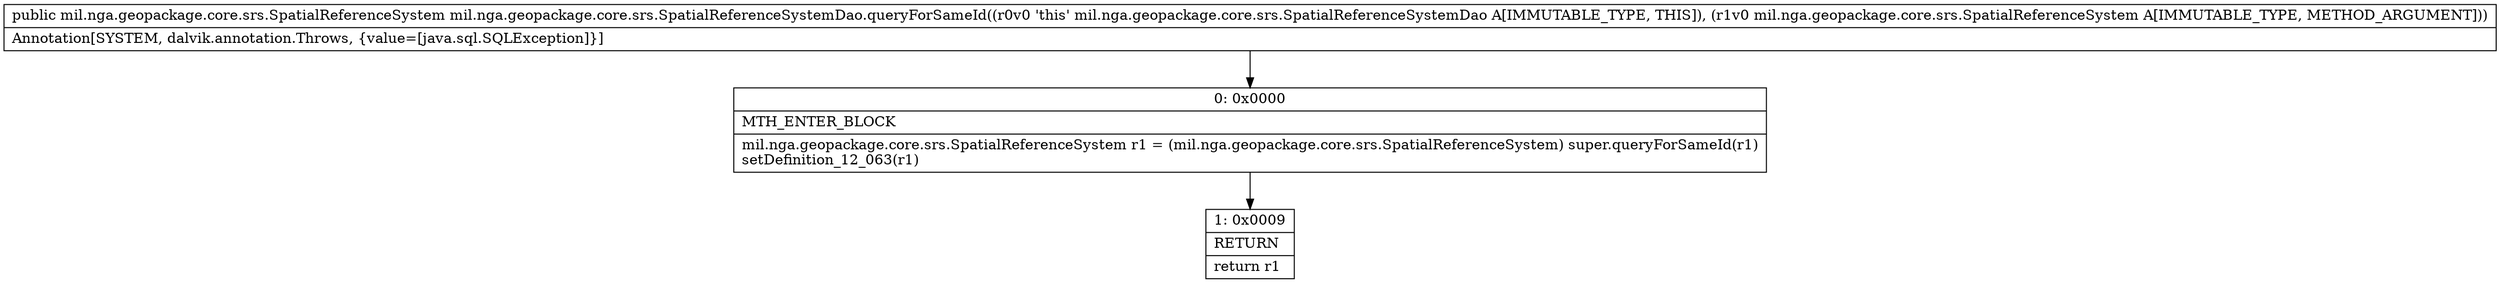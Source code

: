 digraph "CFG formil.nga.geopackage.core.srs.SpatialReferenceSystemDao.queryForSameId(Lmil\/nga\/geopackage\/core\/srs\/SpatialReferenceSystem;)Lmil\/nga\/geopackage\/core\/srs\/SpatialReferenceSystem;" {
Node_0 [shape=record,label="{0\:\ 0x0000|MTH_ENTER_BLOCK\l|mil.nga.geopackage.core.srs.SpatialReferenceSystem r1 = (mil.nga.geopackage.core.srs.SpatialReferenceSystem) super.queryForSameId(r1)\lsetDefinition_12_063(r1)\l}"];
Node_1 [shape=record,label="{1\:\ 0x0009|RETURN\l|return r1\l}"];
MethodNode[shape=record,label="{public mil.nga.geopackage.core.srs.SpatialReferenceSystem mil.nga.geopackage.core.srs.SpatialReferenceSystemDao.queryForSameId((r0v0 'this' mil.nga.geopackage.core.srs.SpatialReferenceSystemDao A[IMMUTABLE_TYPE, THIS]), (r1v0 mil.nga.geopackage.core.srs.SpatialReferenceSystem A[IMMUTABLE_TYPE, METHOD_ARGUMENT]))  | Annotation[SYSTEM, dalvik.annotation.Throws, \{value=[java.sql.SQLException]\}]\l}"];
MethodNode -> Node_0;
Node_0 -> Node_1;
}

